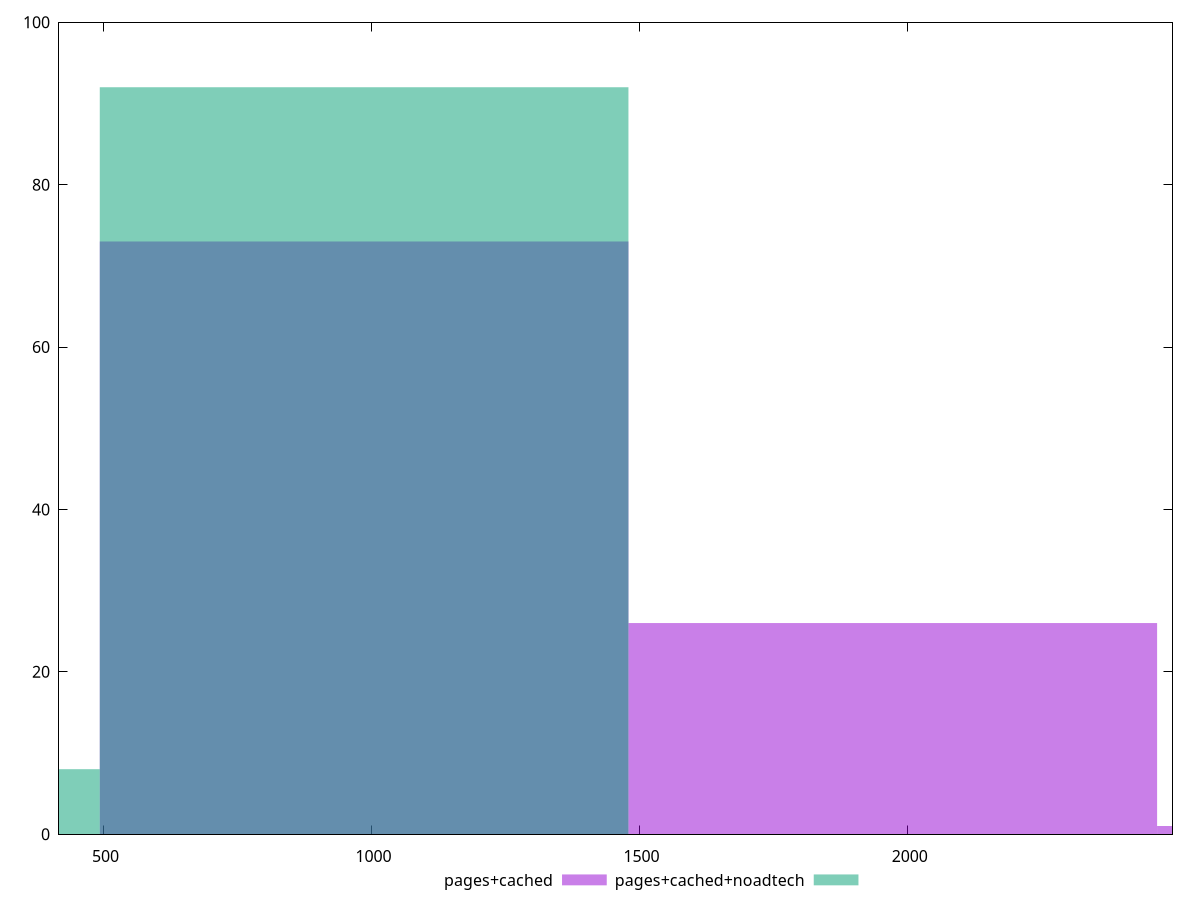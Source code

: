 reset

$pagesCached <<EOF
1972.2292736741879 26
986.1146368370939 73
2958.343910511282 1
EOF

$pagesCachedNoadtech <<EOF
986.1146368370939 92
0 8
EOF

set key outside below
set boxwidth 986.1146368370939
set xrange [417:2494]
set yrange [0:100]
set trange [0:100]
set style fill transparent solid 0.5 noborder
set terminal svg size 640, 500 enhanced background rgb 'white'
set output "report_00013_2021-02-09T12-04-24.940Z/render-blocking-resources/comparison/histogram/1_vs_2.svg"

plot $pagesCached title "pages+cached" with boxes, \
     $pagesCachedNoadtech title "pages+cached+noadtech" with boxes

reset
